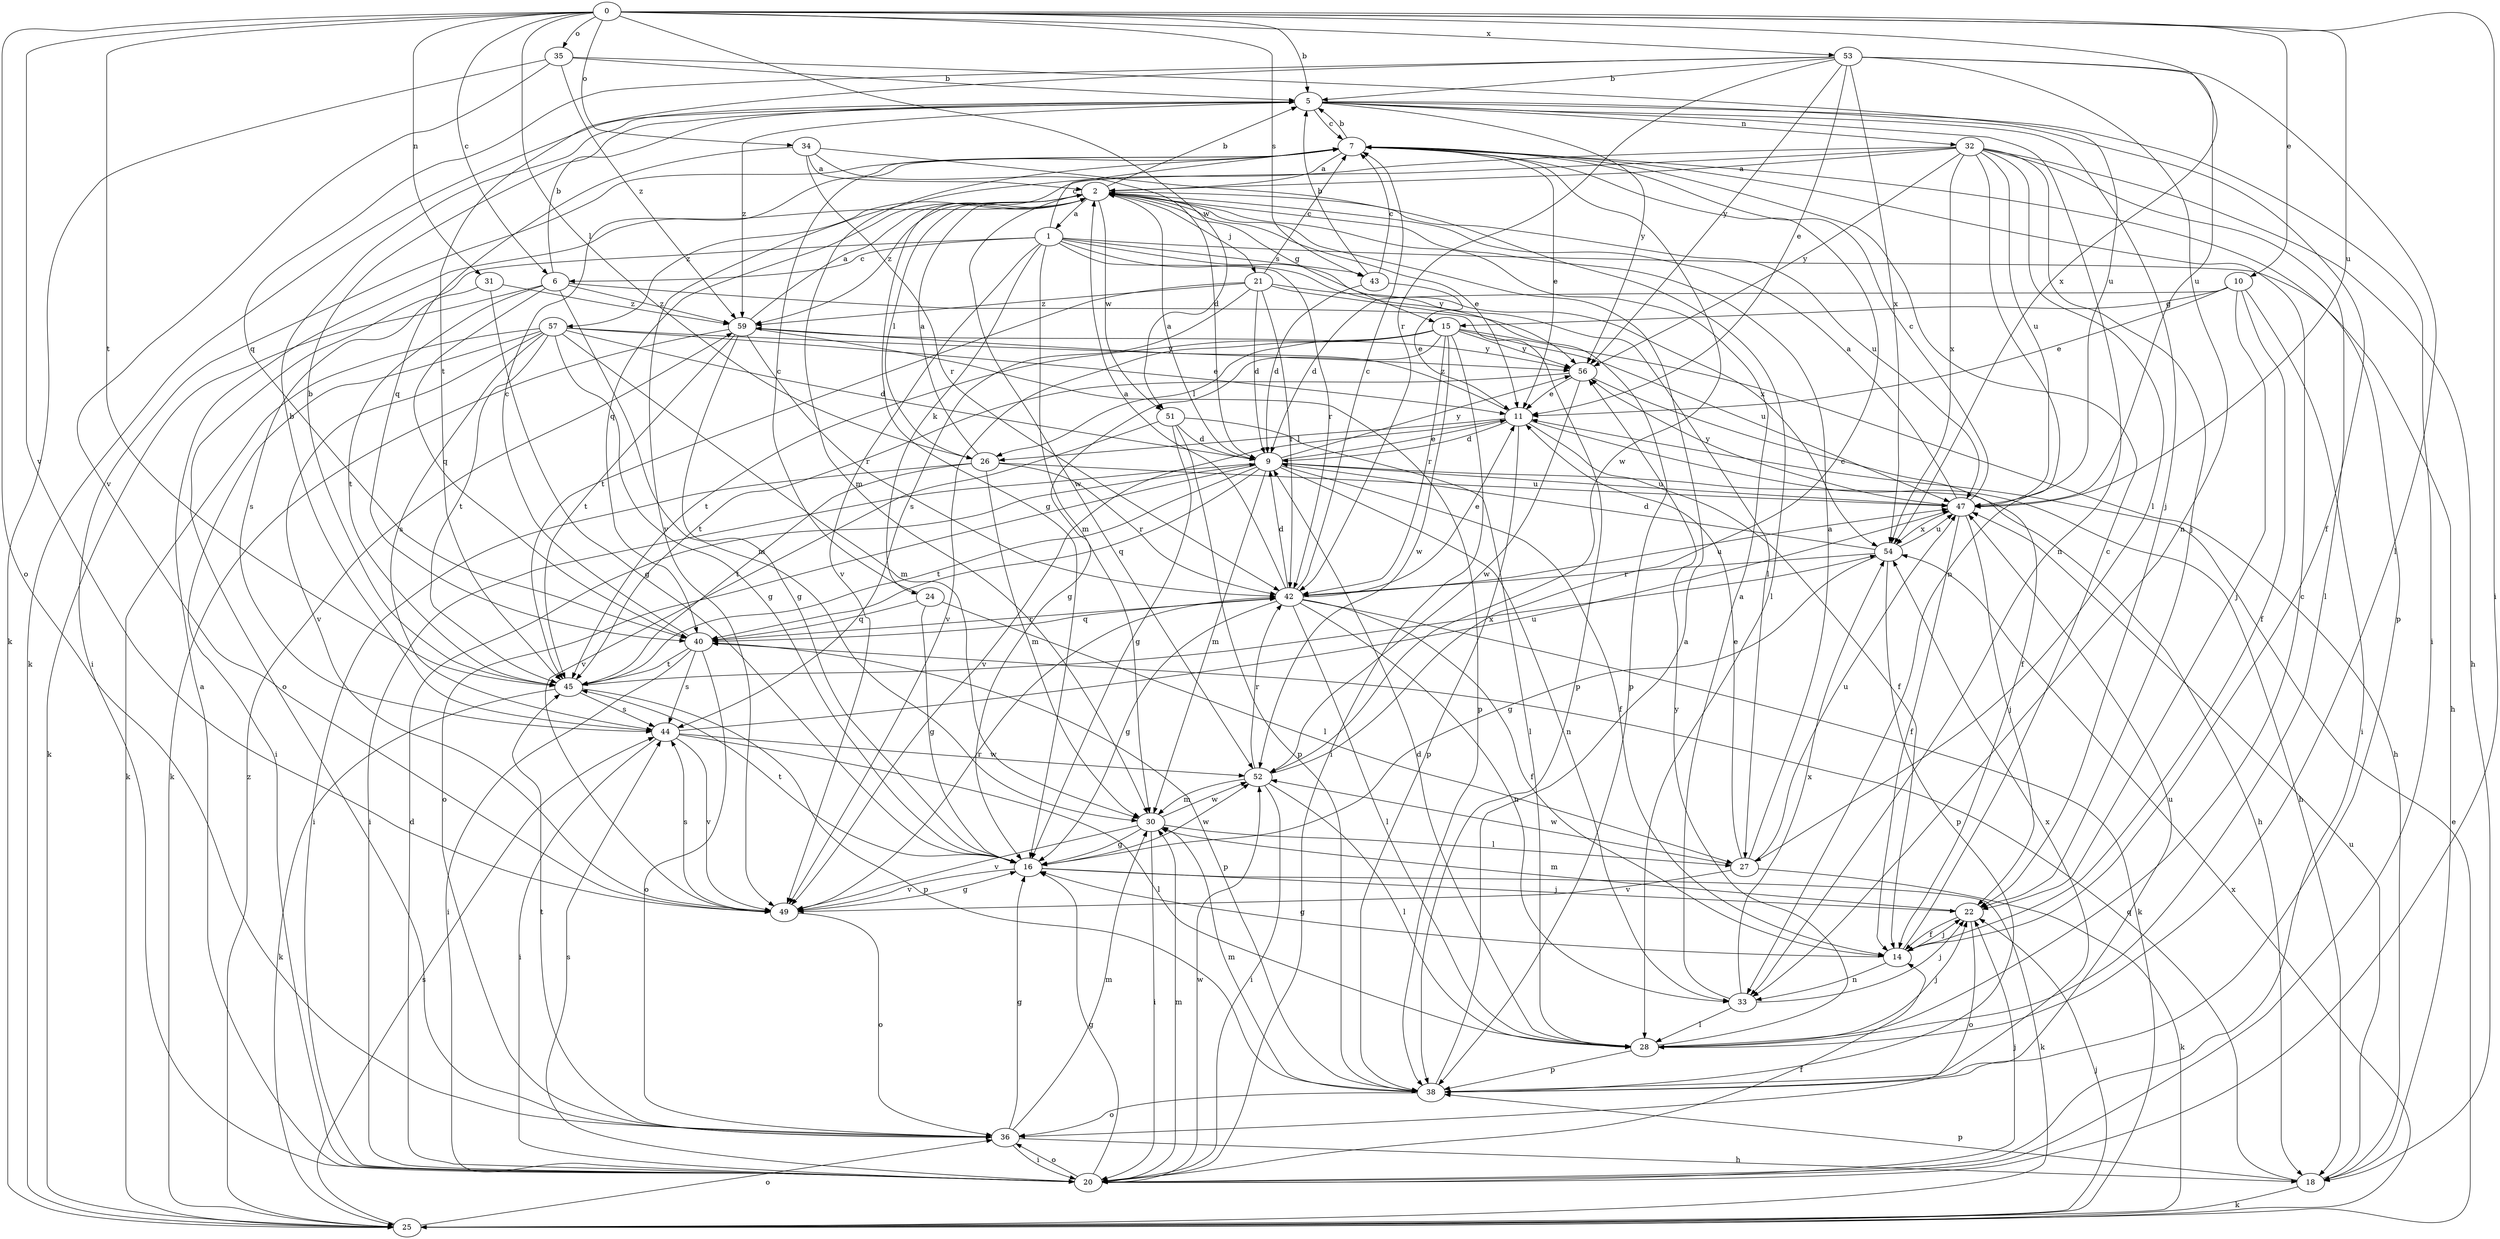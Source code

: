 strict digraph  {
0;
1;
2;
5;
6;
7;
9;
10;
11;
14;
15;
16;
18;
20;
21;
22;
24;
25;
26;
27;
28;
30;
31;
32;
33;
34;
35;
36;
38;
40;
42;
43;
44;
45;
47;
49;
51;
52;
53;
54;
56;
57;
59;
0 -> 5  [label=b];
0 -> 6  [label=c];
0 -> 10  [label=e];
0 -> 20  [label=i];
0 -> 26  [label=l];
0 -> 31  [label=n];
0 -> 34  [label=o];
0 -> 35  [label=o];
0 -> 36  [label=o];
0 -> 43  [label=s];
0 -> 45  [label=t];
0 -> 47  [label=u];
0 -> 49  [label=v];
0 -> 51  [label=w];
0 -> 53  [label=x];
0 -> 54  [label=x];
1 -> 6  [label=c];
1 -> 7  [label=c];
1 -> 18  [label=h];
1 -> 24  [label=k];
1 -> 30  [label=m];
1 -> 36  [label=o];
1 -> 42  [label=r];
1 -> 43  [label=s];
1 -> 49  [label=v];
1 -> 54  [label=x];
1 -> 56  [label=y];
2 -> 1  [label=a];
2 -> 5  [label=b];
2 -> 11  [label=e];
2 -> 15  [label=g];
2 -> 21  [label=j];
2 -> 26  [label=l];
2 -> 40  [label=q];
2 -> 47  [label=u];
2 -> 51  [label=w];
2 -> 52  [label=w];
2 -> 57  [label=z];
2 -> 59  [label=z];
5 -> 7  [label=c];
5 -> 14  [label=f];
5 -> 20  [label=i];
5 -> 22  [label=j];
5 -> 25  [label=k];
5 -> 32  [label=n];
5 -> 33  [label=n];
5 -> 56  [label=y];
5 -> 59  [label=z];
6 -> 5  [label=b];
6 -> 25  [label=k];
6 -> 30  [label=m];
6 -> 38  [label=p];
6 -> 40  [label=q];
6 -> 45  [label=t];
6 -> 59  [label=z];
7 -> 2  [label=a];
7 -> 5  [label=b];
7 -> 11  [label=e];
7 -> 20  [label=i];
7 -> 30  [label=m];
7 -> 38  [label=p];
7 -> 52  [label=w];
9 -> 2  [label=a];
9 -> 11  [label=e];
9 -> 14  [label=f];
9 -> 18  [label=h];
9 -> 20  [label=i];
9 -> 30  [label=m];
9 -> 33  [label=n];
9 -> 36  [label=o];
9 -> 40  [label=q];
9 -> 45  [label=t];
9 -> 47  [label=u];
9 -> 56  [label=y];
10 -> 9  [label=d];
10 -> 11  [label=e];
10 -> 14  [label=f];
10 -> 15  [label=g];
10 -> 20  [label=i];
10 -> 22  [label=j];
11 -> 9  [label=d];
11 -> 14  [label=f];
11 -> 18  [label=h];
11 -> 26  [label=l];
11 -> 38  [label=p];
11 -> 49  [label=v];
11 -> 59  [label=z];
14 -> 7  [label=c];
14 -> 16  [label=g];
14 -> 22  [label=j];
14 -> 33  [label=n];
15 -> 16  [label=g];
15 -> 18  [label=h];
15 -> 20  [label=i];
15 -> 26  [label=l];
15 -> 42  [label=r];
15 -> 45  [label=t];
15 -> 47  [label=u];
15 -> 49  [label=v];
15 -> 52  [label=w];
15 -> 56  [label=y];
16 -> 22  [label=j];
16 -> 25  [label=k];
16 -> 45  [label=t];
16 -> 49  [label=v];
16 -> 52  [label=w];
18 -> 25  [label=k];
18 -> 38  [label=p];
18 -> 40  [label=q];
18 -> 47  [label=u];
20 -> 2  [label=a];
20 -> 9  [label=d];
20 -> 14  [label=f];
20 -> 16  [label=g];
20 -> 22  [label=j];
20 -> 30  [label=m];
20 -> 36  [label=o];
20 -> 44  [label=s];
20 -> 52  [label=w];
21 -> 7  [label=c];
21 -> 9  [label=d];
21 -> 27  [label=l];
21 -> 38  [label=p];
21 -> 42  [label=r];
21 -> 44  [label=s];
21 -> 45  [label=t];
21 -> 59  [label=z];
22 -> 14  [label=f];
22 -> 30  [label=m];
22 -> 36  [label=o];
24 -> 7  [label=c];
24 -> 16  [label=g];
24 -> 27  [label=l];
24 -> 40  [label=q];
25 -> 11  [label=e];
25 -> 22  [label=j];
25 -> 36  [label=o];
25 -> 44  [label=s];
25 -> 54  [label=x];
25 -> 59  [label=z];
26 -> 2  [label=a];
26 -> 20  [label=i];
26 -> 30  [label=m];
26 -> 42  [label=r];
26 -> 45  [label=t];
26 -> 47  [label=u];
27 -> 2  [label=a];
27 -> 11  [label=e];
27 -> 25  [label=k];
27 -> 47  [label=u];
27 -> 49  [label=v];
27 -> 52  [label=w];
28 -> 7  [label=c];
28 -> 9  [label=d];
28 -> 22  [label=j];
28 -> 38  [label=p];
28 -> 56  [label=y];
30 -> 16  [label=g];
30 -> 20  [label=i];
30 -> 27  [label=l];
30 -> 49  [label=v];
30 -> 52  [label=w];
31 -> 16  [label=g];
31 -> 44  [label=s];
31 -> 59  [label=z];
32 -> 2  [label=a];
32 -> 16  [label=g];
32 -> 18  [label=h];
32 -> 22  [label=j];
32 -> 27  [label=l];
32 -> 28  [label=l];
32 -> 33  [label=n];
32 -> 47  [label=u];
32 -> 49  [label=v];
32 -> 54  [label=x];
32 -> 56  [label=y];
33 -> 2  [label=a];
33 -> 22  [label=j];
33 -> 28  [label=l];
33 -> 54  [label=x];
34 -> 2  [label=a];
34 -> 9  [label=d];
34 -> 28  [label=l];
34 -> 40  [label=q];
34 -> 42  [label=r];
35 -> 5  [label=b];
35 -> 25  [label=k];
35 -> 47  [label=u];
35 -> 49  [label=v];
35 -> 59  [label=z];
36 -> 16  [label=g];
36 -> 18  [label=h];
36 -> 20  [label=i];
36 -> 30  [label=m];
36 -> 45  [label=t];
38 -> 2  [label=a];
38 -> 30  [label=m];
38 -> 36  [label=o];
38 -> 47  [label=u];
38 -> 54  [label=x];
40 -> 7  [label=c];
40 -> 20  [label=i];
40 -> 36  [label=o];
40 -> 38  [label=p];
40 -> 42  [label=r];
40 -> 44  [label=s];
40 -> 45  [label=t];
42 -> 2  [label=a];
42 -> 7  [label=c];
42 -> 9  [label=d];
42 -> 11  [label=e];
42 -> 14  [label=f];
42 -> 16  [label=g];
42 -> 25  [label=k];
42 -> 28  [label=l];
42 -> 33  [label=n];
42 -> 40  [label=q];
42 -> 47  [label=u];
43 -> 5  [label=b];
43 -> 7  [label=c];
43 -> 9  [label=d];
43 -> 11  [label=e];
44 -> 5  [label=b];
44 -> 20  [label=i];
44 -> 28  [label=l];
44 -> 47  [label=u];
44 -> 49  [label=v];
44 -> 52  [label=w];
45 -> 5  [label=b];
45 -> 25  [label=k];
45 -> 38  [label=p];
45 -> 44  [label=s];
45 -> 54  [label=x];
47 -> 2  [label=a];
47 -> 7  [label=c];
47 -> 14  [label=f];
47 -> 22  [label=j];
47 -> 54  [label=x];
47 -> 56  [label=y];
49 -> 16  [label=g];
49 -> 36  [label=o];
49 -> 42  [label=r];
49 -> 44  [label=s];
51 -> 9  [label=d];
51 -> 16  [label=g];
51 -> 28  [label=l];
51 -> 38  [label=p];
51 -> 49  [label=v];
52 -> 7  [label=c];
52 -> 20  [label=i];
52 -> 28  [label=l];
52 -> 30  [label=m];
52 -> 42  [label=r];
53 -> 5  [label=b];
53 -> 11  [label=e];
53 -> 28  [label=l];
53 -> 33  [label=n];
53 -> 40  [label=q];
53 -> 42  [label=r];
53 -> 45  [label=t];
53 -> 47  [label=u];
53 -> 54  [label=x];
53 -> 56  [label=y];
54 -> 9  [label=d];
54 -> 16  [label=g];
54 -> 38  [label=p];
54 -> 42  [label=r];
54 -> 47  [label=u];
56 -> 11  [label=e];
56 -> 14  [label=f];
56 -> 45  [label=t];
56 -> 52  [label=w];
57 -> 9  [label=d];
57 -> 11  [label=e];
57 -> 16  [label=g];
57 -> 20  [label=i];
57 -> 25  [label=k];
57 -> 30  [label=m];
57 -> 44  [label=s];
57 -> 45  [label=t];
57 -> 49  [label=v];
57 -> 56  [label=y];
59 -> 2  [label=a];
59 -> 16  [label=g];
59 -> 25  [label=k];
59 -> 38  [label=p];
59 -> 42  [label=r];
59 -> 45  [label=t];
59 -> 56  [label=y];
}
